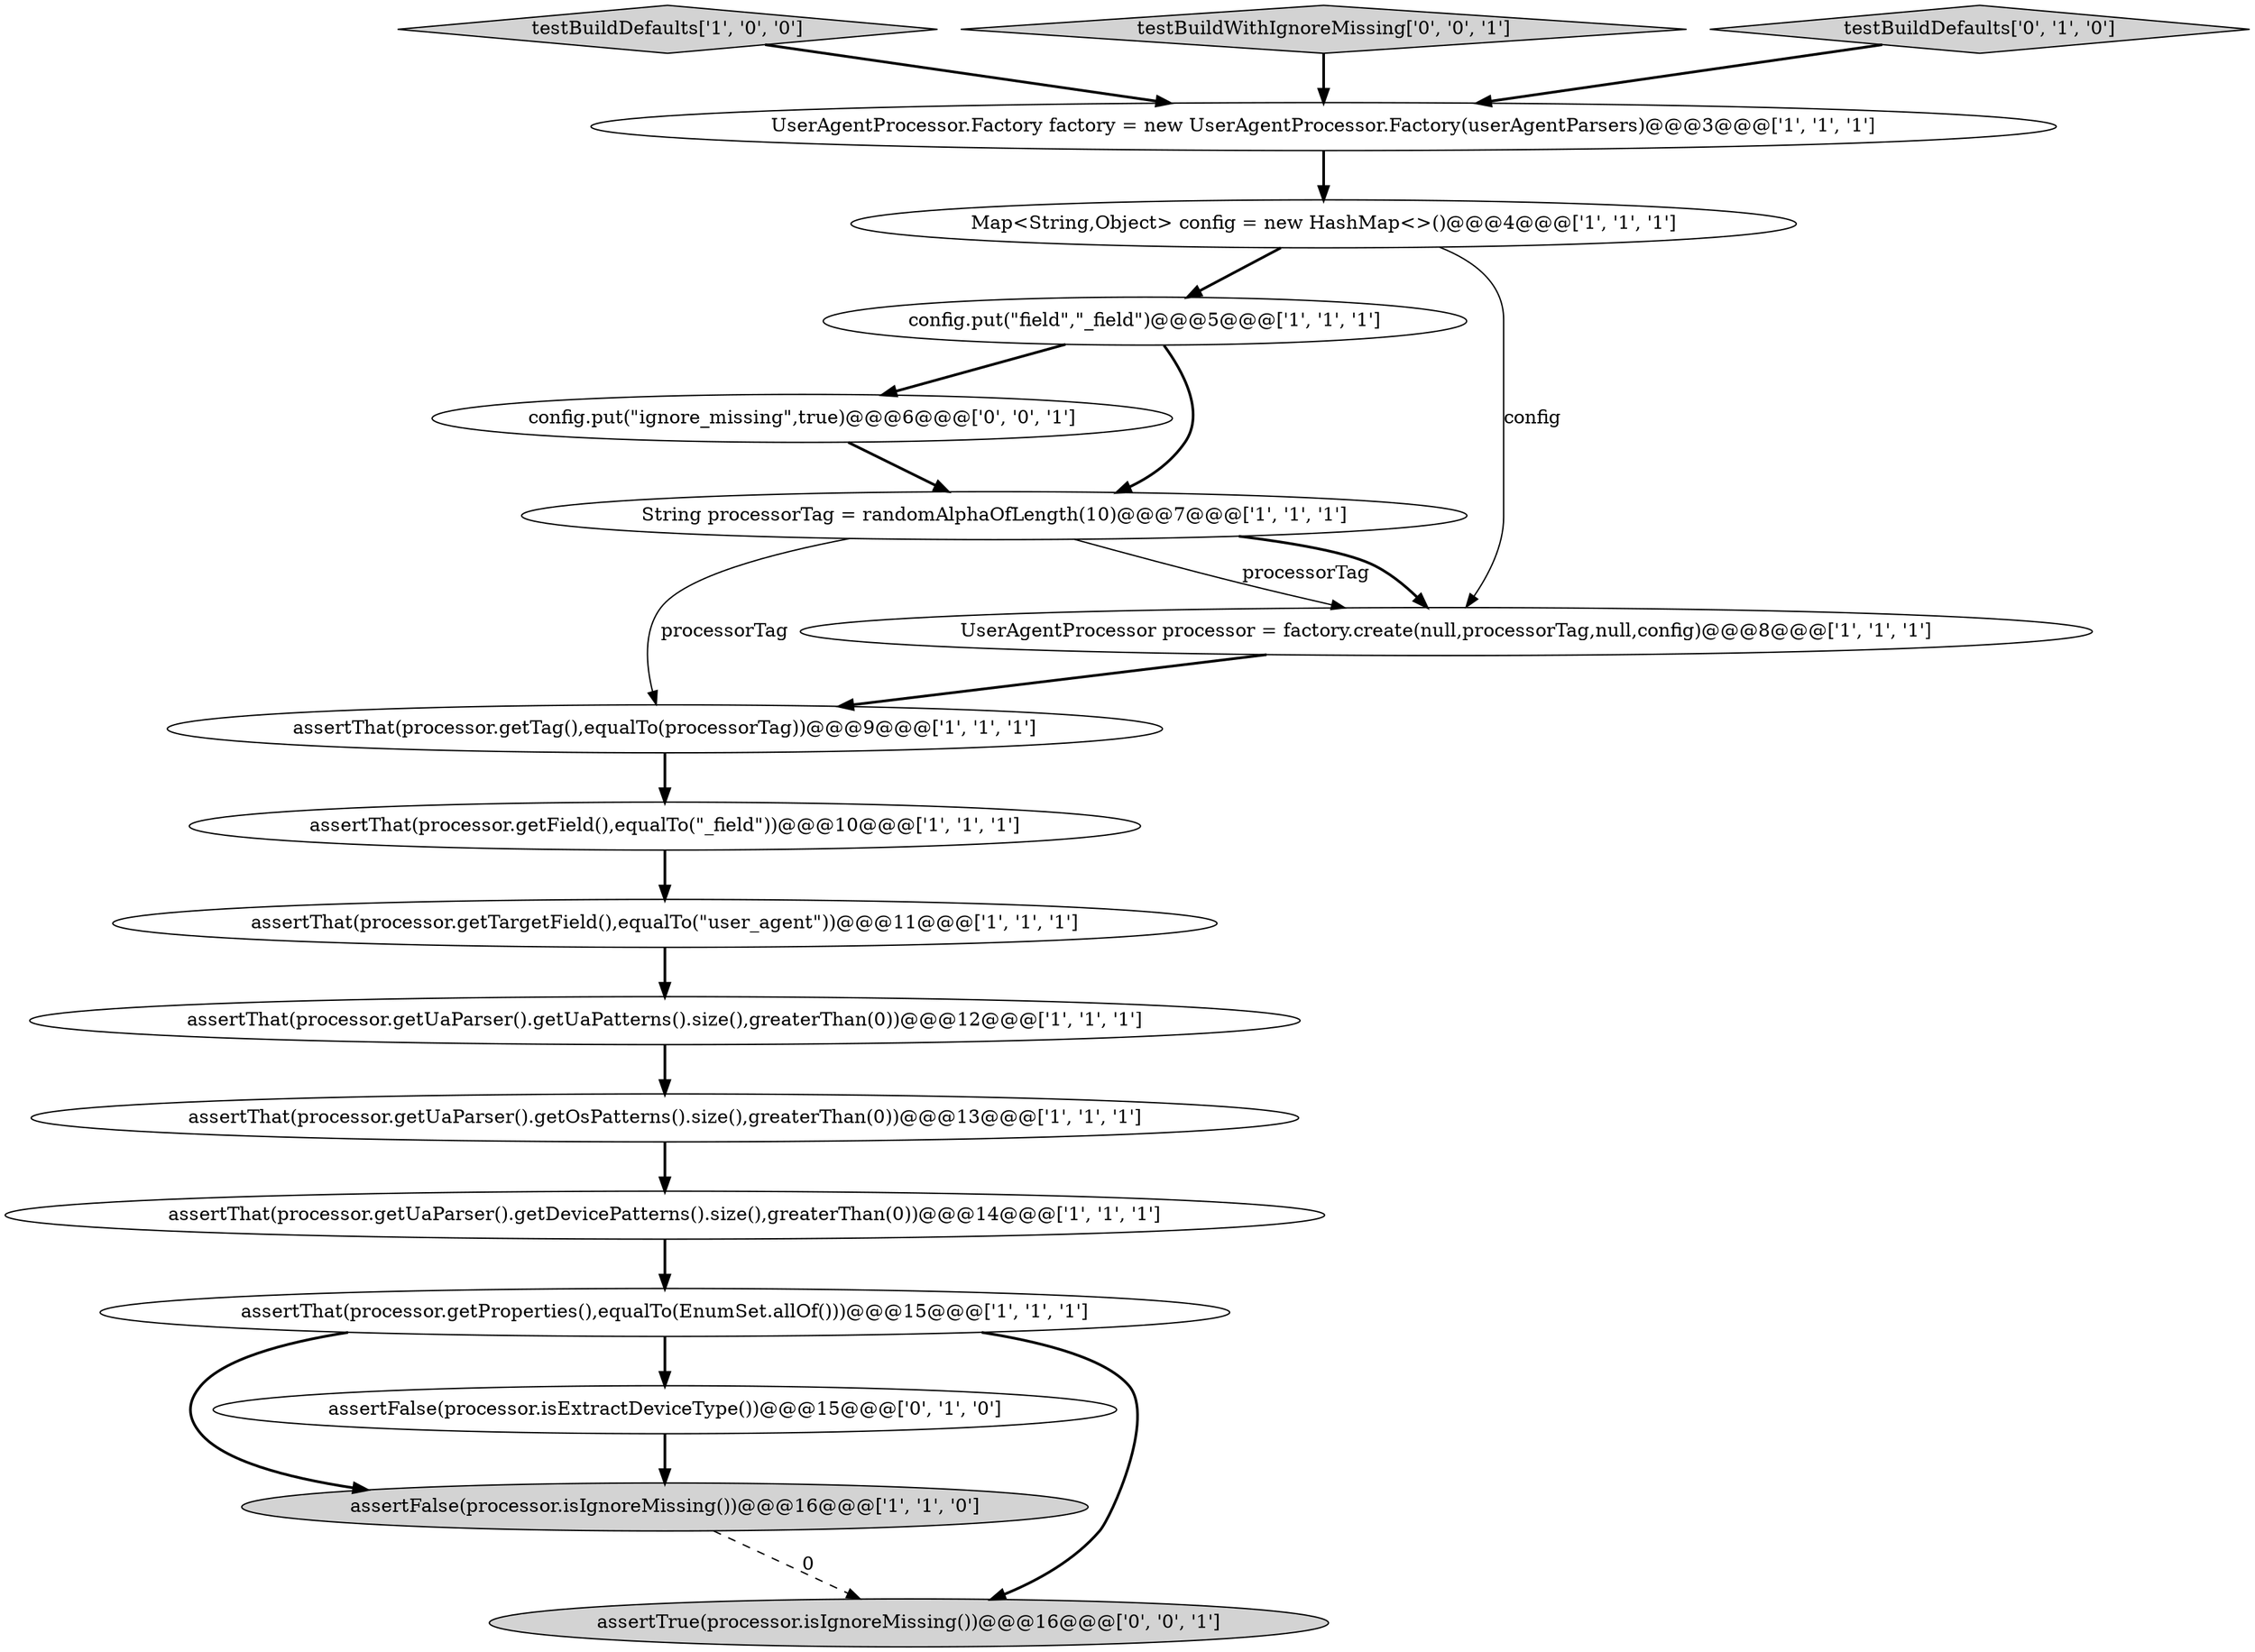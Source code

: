 digraph {
5 [style = filled, label = "assertThat(processor.getProperties(),equalTo(EnumSet.allOf()))@@@15@@@['1', '1', '1']", fillcolor = white, shape = ellipse image = "AAA0AAABBB1BBB"];
0 [style = filled, label = "UserAgentProcessor.Factory factory = new UserAgentProcessor.Factory(userAgentParsers)@@@3@@@['1', '1', '1']", fillcolor = white, shape = ellipse image = "AAA0AAABBB1BBB"];
4 [style = filled, label = "config.put(\"field\",\"_field\")@@@5@@@['1', '1', '1']", fillcolor = white, shape = ellipse image = "AAA0AAABBB1BBB"];
6 [style = filled, label = "assertFalse(processor.isIgnoreMissing())@@@16@@@['1', '1', '0']", fillcolor = lightgray, shape = ellipse image = "AAA0AAABBB1BBB"];
13 [style = filled, label = "assertThat(processor.getUaParser().getUaPatterns().size(),greaterThan(0))@@@12@@@['1', '1', '1']", fillcolor = white, shape = ellipse image = "AAA0AAABBB1BBB"];
3 [style = filled, label = "testBuildDefaults['1', '0', '0']", fillcolor = lightgray, shape = diamond image = "AAA0AAABBB1BBB"];
14 [style = filled, label = "assertFalse(processor.isExtractDeviceType())@@@15@@@['0', '1', '0']", fillcolor = white, shape = ellipse image = "AAA1AAABBB2BBB"];
7 [style = filled, label = "Map<String,Object> config = new HashMap<>()@@@4@@@['1', '1', '1']", fillcolor = white, shape = ellipse image = "AAA0AAABBB1BBB"];
12 [style = filled, label = "assertThat(processor.getField(),equalTo(\"_field\"))@@@10@@@['1', '1', '1']", fillcolor = white, shape = ellipse image = "AAA0AAABBB1BBB"];
17 [style = filled, label = "config.put(\"ignore_missing\",true)@@@6@@@['0', '0', '1']", fillcolor = white, shape = ellipse image = "AAA0AAABBB3BBB"];
8 [style = filled, label = "assertThat(processor.getUaParser().getOsPatterns().size(),greaterThan(0))@@@13@@@['1', '1', '1']", fillcolor = white, shape = ellipse image = "AAA0AAABBB1BBB"];
16 [style = filled, label = "testBuildWithIgnoreMissing['0', '0', '1']", fillcolor = lightgray, shape = diamond image = "AAA0AAABBB3BBB"];
2 [style = filled, label = "assertThat(processor.getTag(),equalTo(processorTag))@@@9@@@['1', '1', '1']", fillcolor = white, shape = ellipse image = "AAA0AAABBB1BBB"];
18 [style = filled, label = "assertTrue(processor.isIgnoreMissing())@@@16@@@['0', '0', '1']", fillcolor = lightgray, shape = ellipse image = "AAA0AAABBB3BBB"];
10 [style = filled, label = "assertThat(processor.getUaParser().getDevicePatterns().size(),greaterThan(0))@@@14@@@['1', '1', '1']", fillcolor = white, shape = ellipse image = "AAA0AAABBB1BBB"];
15 [style = filled, label = "testBuildDefaults['0', '1', '0']", fillcolor = lightgray, shape = diamond image = "AAA0AAABBB2BBB"];
9 [style = filled, label = "String processorTag = randomAlphaOfLength(10)@@@7@@@['1', '1', '1']", fillcolor = white, shape = ellipse image = "AAA0AAABBB1BBB"];
1 [style = filled, label = "UserAgentProcessor processor = factory.create(null,processorTag,null,config)@@@8@@@['1', '1', '1']", fillcolor = white, shape = ellipse image = "AAA0AAABBB1BBB"];
11 [style = filled, label = "assertThat(processor.getTargetField(),equalTo(\"user_agent\"))@@@11@@@['1', '1', '1']", fillcolor = white, shape = ellipse image = "AAA0AAABBB1BBB"];
5->14 [style = bold, label=""];
6->18 [style = dashed, label="0"];
9->1 [style = solid, label="processorTag"];
0->7 [style = bold, label=""];
16->0 [style = bold, label=""];
4->17 [style = bold, label=""];
7->1 [style = solid, label="config"];
15->0 [style = bold, label=""];
2->12 [style = bold, label=""];
7->4 [style = bold, label=""];
4->9 [style = bold, label=""];
3->0 [style = bold, label=""];
17->9 [style = bold, label=""];
9->2 [style = solid, label="processorTag"];
11->13 [style = bold, label=""];
14->6 [style = bold, label=""];
5->18 [style = bold, label=""];
12->11 [style = bold, label=""];
13->8 [style = bold, label=""];
9->1 [style = bold, label=""];
1->2 [style = bold, label=""];
8->10 [style = bold, label=""];
10->5 [style = bold, label=""];
5->6 [style = bold, label=""];
}
